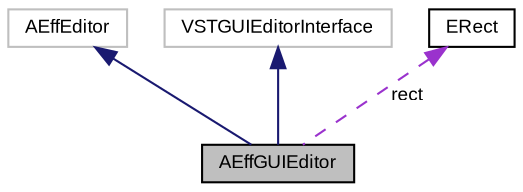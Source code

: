 digraph "AEffGUIEditor"
{
  bgcolor="transparent";
  edge [fontname="Arial",fontsize="9",labelfontname="Arial",labelfontsize="9"];
  node [fontname="Arial",fontsize="9",shape=record];
  Node1 [label="AEffGUIEditor",height=0.2,width=0.4,color="black", fillcolor="grey75", style="filled" fontcolor="black"];
  Node2 -> Node1 [dir="back",color="midnightblue",fontsize="9",style="solid",fontname="Arial"];
  Node2 [label="AEffEditor",height=0.2,width=0.4,color="grey75"];
  Node3 -> Node1 [dir="back",color="midnightblue",fontsize="9",style="solid",fontname="Arial"];
  Node3 [label="VSTGUIEditorInterface",height=0.2,width=0.4,color="grey75"];
  Node4 -> Node1 [dir="back",color="darkorchid3",fontsize="9",style="dashed",label=" rect" ,fontname="Arial"];
  Node4 [label="ERect",height=0.2,width=0.4,color="black",URL="$struct_e_rect.html"];
}
